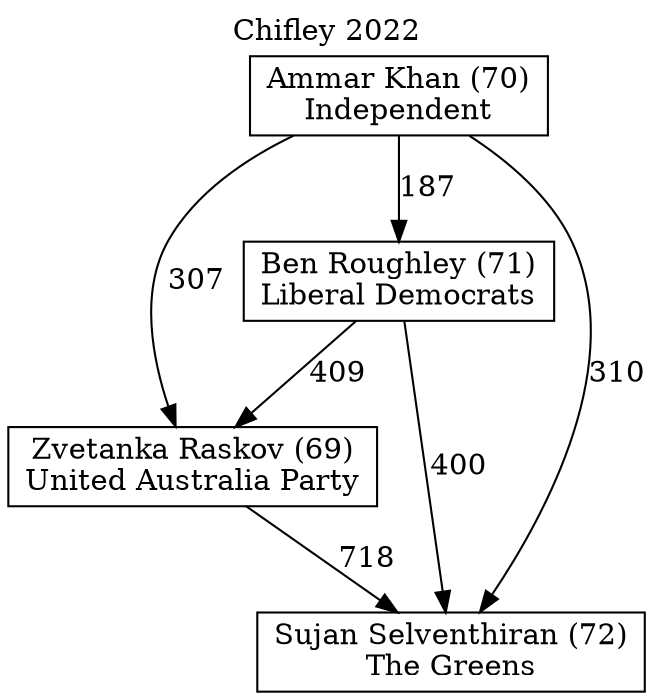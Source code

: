 // House preference flow
digraph "Sujan Selventhiran (72)_Chifley_2022" {
	graph [label="Chifley 2022" labelloc=t mclimit=10]
	node [shape=box]
	"Zvetanka Raskov (69)" [label="Zvetanka Raskov (69)
United Australia Party"]
	"Ben Roughley (71)" [label="Ben Roughley (71)
Liberal Democrats"]
	"Sujan Selventhiran (72)" [label="Sujan Selventhiran (72)
The Greens"]
	"Ammar Khan (70)" [label="Ammar Khan (70)
Independent"]
	"Zvetanka Raskov (69)" -> "Sujan Selventhiran (72)" [label=718]
	"Ammar Khan (70)" -> "Ben Roughley (71)" [label=187]
	"Ammar Khan (70)" -> "Zvetanka Raskov (69)" [label=307]
	"Ammar Khan (70)" -> "Sujan Selventhiran (72)" [label=310]
	"Ben Roughley (71)" -> "Zvetanka Raskov (69)" [label=409]
	"Ben Roughley (71)" -> "Sujan Selventhiran (72)" [label=400]
}
